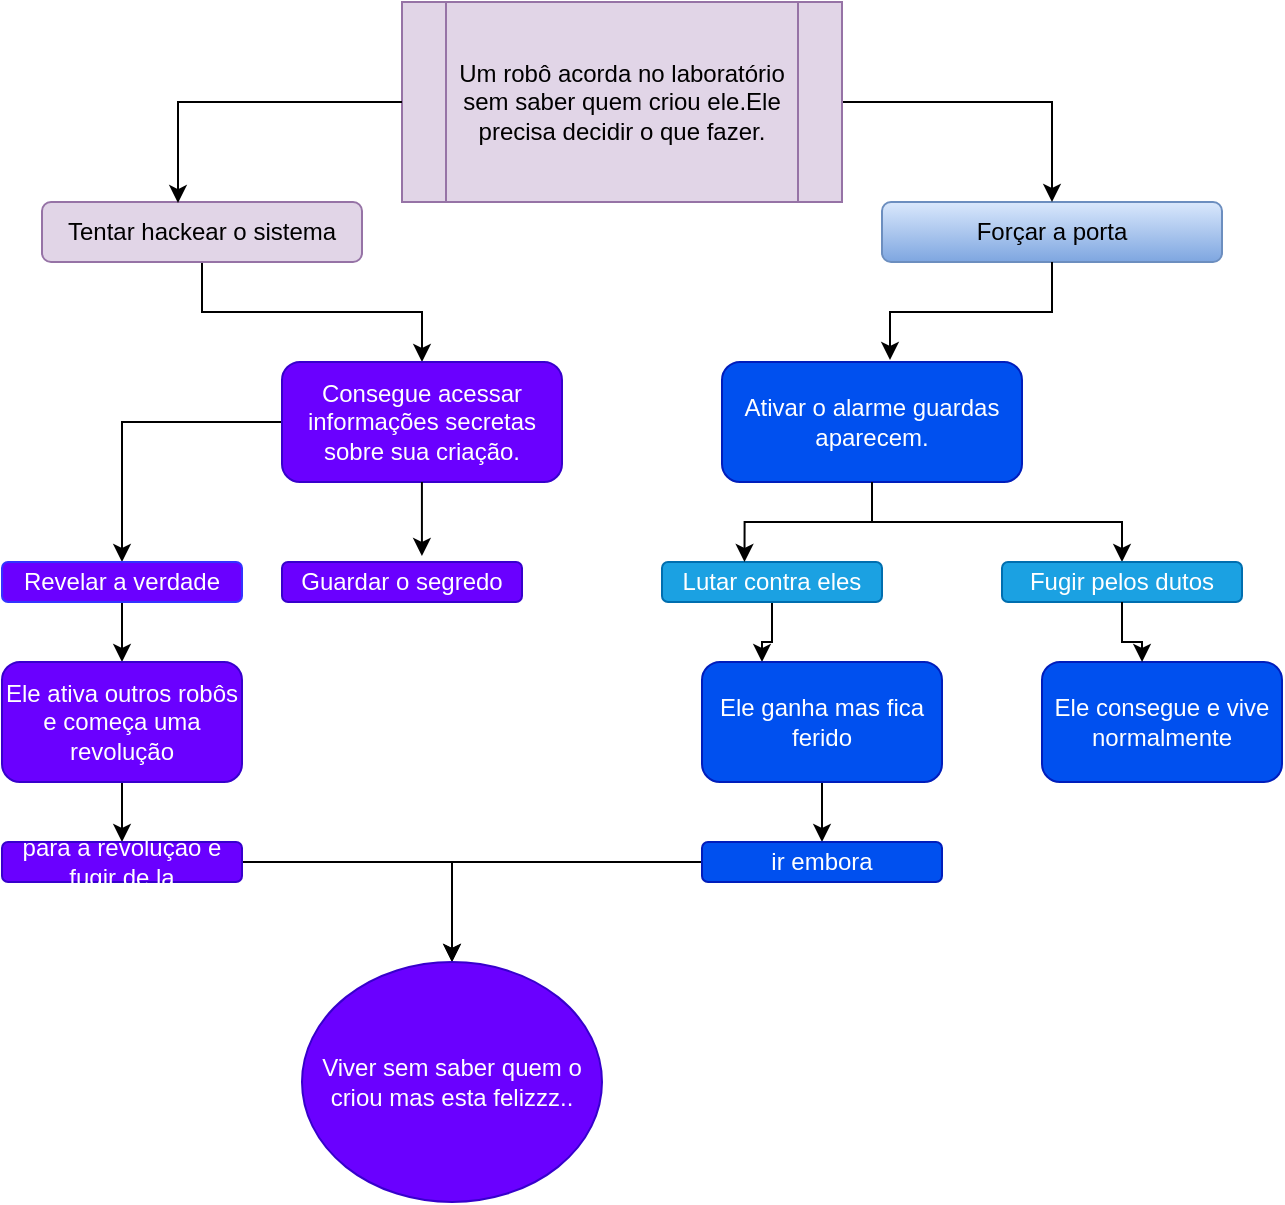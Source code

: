 <mxfile version="28.2.5">
  <diagram name="Página-1" id="JKO_Uf-TMG-mI0WBGhid">
    <mxGraphModel dx="1094" dy="594" grid="1" gridSize="10" guides="1" tooltips="1" connect="1" arrows="1" fold="1" page="1" pageScale="1" pageWidth="1169" pageHeight="827" math="0" shadow="0">
      <root>
        <mxCell id="0" />
        <mxCell id="1" parent="0" />
        <mxCell id="sCSogcWtBrifQIEvKbz6-1" style="edgeStyle=orthogonalEdgeStyle;rounded=0;orthogonalLoop=1;jettySize=auto;html=1;exitX=0.5;exitY=1;exitDx=0;exitDy=0;" parent="1" edge="1">
          <mxGeometry relative="1" as="geometry">
            <mxPoint x="200" y="470" as="sourcePoint" />
            <mxPoint x="200" y="470" as="targetPoint" />
          </mxGeometry>
        </mxCell>
        <mxCell id="sCSogcWtBrifQIEvKbz6-2" value="Forçar a porta" style="rounded=1;whiteSpace=wrap;html=1;fillColor=#dae8fc;gradientColor=#7ea6e0;strokeColor=#6c8ebf;" parent="1" vertex="1">
          <mxGeometry x="510" y="150" width="170" height="30" as="geometry" />
        </mxCell>
        <mxCell id="sCSogcWtBrifQIEvKbz6-3" style="edgeStyle=orthogonalEdgeStyle;rounded=0;orthogonalLoop=1;jettySize=auto;html=1;entryX=0.5;entryY=0;entryDx=0;entryDy=0;" parent="1" source="sCSogcWtBrifQIEvKbz6-4" target="sCSogcWtBrifQIEvKbz6-2" edge="1">
          <mxGeometry relative="1" as="geometry" />
        </mxCell>
        <mxCell id="sCSogcWtBrifQIEvKbz6-4" value="Um robô acorda no laboratório sem saber quem criou ele.Ele precisa decidir o que fazer." style="shape=process;whiteSpace=wrap;html=1;backgroundOutline=1;fillColor=#e1d5e7;strokeColor=#9673a6;" parent="1" vertex="1">
          <mxGeometry x="270" y="50" width="220" height="100" as="geometry" />
        </mxCell>
        <mxCell id="sCSogcWtBrifQIEvKbz6-5" style="edgeStyle=orthogonalEdgeStyle;rounded=0;orthogonalLoop=1;jettySize=auto;html=1;entryX=0.5;entryY=0;entryDx=0;entryDy=0;" parent="1" source="sCSogcWtBrifQIEvKbz6-6" target="sCSogcWtBrifQIEvKbz6-9" edge="1">
          <mxGeometry relative="1" as="geometry" />
        </mxCell>
        <mxCell id="sCSogcWtBrifQIEvKbz6-6" value="Tentar hackear o sistema" style="rounded=1;whiteSpace=wrap;html=1;fillColor=#e1d5e7;strokeColor=#9673a6;" parent="1" vertex="1">
          <mxGeometry x="90" y="150" width="160" height="30" as="geometry" />
        </mxCell>
        <mxCell id="sCSogcWtBrifQIEvKbz6-7" style="edgeStyle=orthogonalEdgeStyle;rounded=0;orthogonalLoop=1;jettySize=auto;html=1;entryX=0.425;entryY=0.017;entryDx=0;entryDy=0;entryPerimeter=0;" parent="1" source="sCSogcWtBrifQIEvKbz6-4" target="sCSogcWtBrifQIEvKbz6-6" edge="1">
          <mxGeometry relative="1" as="geometry" />
        </mxCell>
        <mxCell id="sCSogcWtBrifQIEvKbz6-8" style="edgeStyle=orthogonalEdgeStyle;rounded=0;orthogonalLoop=1;jettySize=auto;html=1;entryX=0.5;entryY=0;entryDx=0;entryDy=0;" parent="1" source="sCSogcWtBrifQIEvKbz6-9" target="sCSogcWtBrifQIEvKbz6-17" edge="1">
          <mxGeometry relative="1" as="geometry" />
        </mxCell>
        <mxCell id="sCSogcWtBrifQIEvKbz6-9" value="Consegue acessar informações secretas sobre sua criação." style="rounded=1;whiteSpace=wrap;html=1;fillColor=#6a00ff;fontColor=#ffffff;strokeColor=#3700CC;" parent="1" vertex="1">
          <mxGeometry x="210" y="230" width="140" height="60" as="geometry" />
        </mxCell>
        <mxCell id="sCSogcWtBrifQIEvKbz6-10" style="edgeStyle=orthogonalEdgeStyle;rounded=0;orthogonalLoop=1;jettySize=auto;html=1;entryX=0.5;entryY=0;entryDx=0;entryDy=0;" parent="1" source="sCSogcWtBrifQIEvKbz6-11" target="sCSogcWtBrifQIEvKbz6-18" edge="1">
          <mxGeometry relative="1" as="geometry" />
        </mxCell>
        <mxCell id="sCSogcWtBrifQIEvKbz6-11" value="Ativar o alarme guardas aparecem." style="rounded=1;whiteSpace=wrap;html=1;fillColor=#0050ef;fontColor=#ffffff;strokeColor=#001DBC;" parent="1" vertex="1">
          <mxGeometry x="430" y="230" width="150" height="60" as="geometry" />
        </mxCell>
        <mxCell id="sCSogcWtBrifQIEvKbz6-12" style="edgeStyle=orthogonalEdgeStyle;rounded=0;orthogonalLoop=1;jettySize=auto;html=1;entryX=0.56;entryY=-0.017;entryDx=0;entryDy=0;entryPerimeter=0;" parent="1" source="sCSogcWtBrifQIEvKbz6-2" target="sCSogcWtBrifQIEvKbz6-11" edge="1">
          <mxGeometry relative="1" as="geometry" />
        </mxCell>
        <mxCell id="sCSogcWtBrifQIEvKbz6-13" style="edgeStyle=orthogonalEdgeStyle;rounded=0;orthogonalLoop=1;jettySize=auto;html=1;entryX=0.25;entryY=0;entryDx=0;entryDy=0;" parent="1" source="sCSogcWtBrifQIEvKbz6-14" target="sCSogcWtBrifQIEvKbz6-22" edge="1">
          <mxGeometry relative="1" as="geometry" />
        </mxCell>
        <mxCell id="sCSogcWtBrifQIEvKbz6-14" value="Lutar contra eles" style="rounded=1;whiteSpace=wrap;html=1;fillColor=#1ba1e2;fontColor=#ffffff;strokeColor=#006EAF;" parent="1" vertex="1">
          <mxGeometry x="400" y="330" width="110" height="20" as="geometry" />
        </mxCell>
        <mxCell id="sCSogcWtBrifQIEvKbz6-15" style="edgeStyle=orthogonalEdgeStyle;rounded=0;orthogonalLoop=1;jettySize=auto;html=1;entryX=0.375;entryY=0;entryDx=0;entryDy=0;entryPerimeter=0;" parent="1" source="sCSogcWtBrifQIEvKbz6-11" target="sCSogcWtBrifQIEvKbz6-14" edge="1">
          <mxGeometry relative="1" as="geometry" />
        </mxCell>
        <mxCell id="sCSogcWtBrifQIEvKbz6-16" style="edgeStyle=orthogonalEdgeStyle;rounded=0;orthogonalLoop=1;jettySize=auto;html=1;entryX=0.5;entryY=0;entryDx=0;entryDy=0;" parent="1" source="sCSogcWtBrifQIEvKbz6-17" target="sCSogcWtBrifQIEvKbz6-21" edge="1">
          <mxGeometry relative="1" as="geometry" />
        </mxCell>
        <mxCell id="sCSogcWtBrifQIEvKbz6-17" value="Revelar a verdade" style="rounded=1;whiteSpace=wrap;html=1;fillColor=#6a00ff;fontColor=#ffffff;strokeColor=#3333FF;" parent="1" vertex="1">
          <mxGeometry x="70" y="330" width="120" height="20" as="geometry" />
        </mxCell>
        <mxCell id="sCSogcWtBrifQIEvKbz6-18" value="Fugir pelos dutos" style="rounded=1;whiteSpace=wrap;html=1;fillColor=#1ba1e2;fontColor=#ffffff;strokeColor=#006EAF;" parent="1" vertex="1">
          <mxGeometry x="570" y="330" width="120" height="20" as="geometry" />
        </mxCell>
        <mxCell id="sCSogcWtBrifQIEvKbz6-19" value="Guardar o segredo" style="rounded=1;whiteSpace=wrap;html=1;fillColor=#6a00ff;fontColor=#ffffff;strokeColor=#3700CC;" parent="1" vertex="1">
          <mxGeometry x="210" y="330" width="120" height="20" as="geometry" />
        </mxCell>
        <mxCell id="sCSogcWtBrifQIEvKbz6-20" style="edgeStyle=orthogonalEdgeStyle;rounded=0;orthogonalLoop=1;jettySize=auto;html=1;entryX=0.583;entryY=-0.15;entryDx=0;entryDy=0;entryPerimeter=0;" parent="1" source="sCSogcWtBrifQIEvKbz6-9" target="sCSogcWtBrifQIEvKbz6-19" edge="1">
          <mxGeometry relative="1" as="geometry" />
        </mxCell>
        <mxCell id="uobMqMX6p_qXDJdeGJhh-4" value="" style="edgeStyle=orthogonalEdgeStyle;rounded=0;orthogonalLoop=1;jettySize=auto;html=1;" edge="1" parent="1" source="sCSogcWtBrifQIEvKbz6-21" target="uobMqMX6p_qXDJdeGJhh-3">
          <mxGeometry relative="1" as="geometry" />
        </mxCell>
        <mxCell id="sCSogcWtBrifQIEvKbz6-21" value="Ele ativa outros robôs e começa uma revolução" style="rounded=1;whiteSpace=wrap;html=1;fillColor=#6a00ff;fontColor=#ffffff;strokeColor=#3700CC;" parent="1" vertex="1">
          <mxGeometry x="70" y="380" width="120" height="60" as="geometry" />
        </mxCell>
        <mxCell id="uobMqMX6p_qXDJdeGJhh-2" value="" style="edgeStyle=orthogonalEdgeStyle;rounded=0;orthogonalLoop=1;jettySize=auto;html=1;" edge="1" parent="1" source="sCSogcWtBrifQIEvKbz6-22" target="uobMqMX6p_qXDJdeGJhh-1">
          <mxGeometry relative="1" as="geometry" />
        </mxCell>
        <mxCell id="sCSogcWtBrifQIEvKbz6-22" value="Ele ganha mas fica ferido" style="rounded=1;whiteSpace=wrap;html=1;fillColor=#0050ef;fontColor=#ffffff;strokeColor=#001DBC;" parent="1" vertex="1">
          <mxGeometry x="420" y="380" width="120" height="60" as="geometry" />
        </mxCell>
        <mxCell id="sCSogcWtBrifQIEvKbz6-23" value="Ele consegue e vive normalmente" style="rounded=1;whiteSpace=wrap;html=1;fillColor=#0050ef;fontColor=#ffffff;strokeColor=#001DBC;" parent="1" vertex="1">
          <mxGeometry x="590" y="380" width="120" height="60" as="geometry" />
        </mxCell>
        <mxCell id="sCSogcWtBrifQIEvKbz6-24" style="edgeStyle=orthogonalEdgeStyle;rounded=0;orthogonalLoop=1;jettySize=auto;html=1;entryX=0.417;entryY=0;entryDx=0;entryDy=0;entryPerimeter=0;" parent="1" source="sCSogcWtBrifQIEvKbz6-18" target="sCSogcWtBrifQIEvKbz6-23" edge="1">
          <mxGeometry relative="1" as="geometry" />
        </mxCell>
        <mxCell id="uobMqMX6p_qXDJdeGJhh-7" style="edgeStyle=orthogonalEdgeStyle;rounded=0;orthogonalLoop=1;jettySize=auto;html=1;" edge="1" parent="1" source="uobMqMX6p_qXDJdeGJhh-1" target="uobMqMX6p_qXDJdeGJhh-5">
          <mxGeometry relative="1" as="geometry" />
        </mxCell>
        <mxCell id="uobMqMX6p_qXDJdeGJhh-1" value="ir embora" style="whiteSpace=wrap;html=1;fillColor=#0050ef;strokeColor=#001DBC;fontColor=#ffffff;rounded=1;" vertex="1" parent="1">
          <mxGeometry x="420" y="470" width="120" height="20" as="geometry" />
        </mxCell>
        <mxCell id="uobMqMX6p_qXDJdeGJhh-6" value="" style="edgeStyle=orthogonalEdgeStyle;rounded=0;orthogonalLoop=1;jettySize=auto;html=1;" edge="1" parent="1" source="uobMqMX6p_qXDJdeGJhh-3" target="uobMqMX6p_qXDJdeGJhh-5">
          <mxGeometry relative="1" as="geometry" />
        </mxCell>
        <mxCell id="uobMqMX6p_qXDJdeGJhh-3" value="para a revoluçao e fugir de la" style="whiteSpace=wrap;html=1;fillColor=#6a00ff;strokeColor=#3700CC;fontColor=#ffffff;rounded=1;" vertex="1" parent="1">
          <mxGeometry x="70" y="470" width="120" height="20" as="geometry" />
        </mxCell>
        <mxCell id="uobMqMX6p_qXDJdeGJhh-5" value="Viver sem saber quem o criou mas esta felizzz.." style="ellipse;whiteSpace=wrap;html=1;fillColor=#6a00ff;strokeColor=#3700CC;fontColor=#ffffff;rounded=1;" vertex="1" parent="1">
          <mxGeometry x="220" y="530" width="150" height="120" as="geometry" />
        </mxCell>
      </root>
    </mxGraphModel>
  </diagram>
</mxfile>
